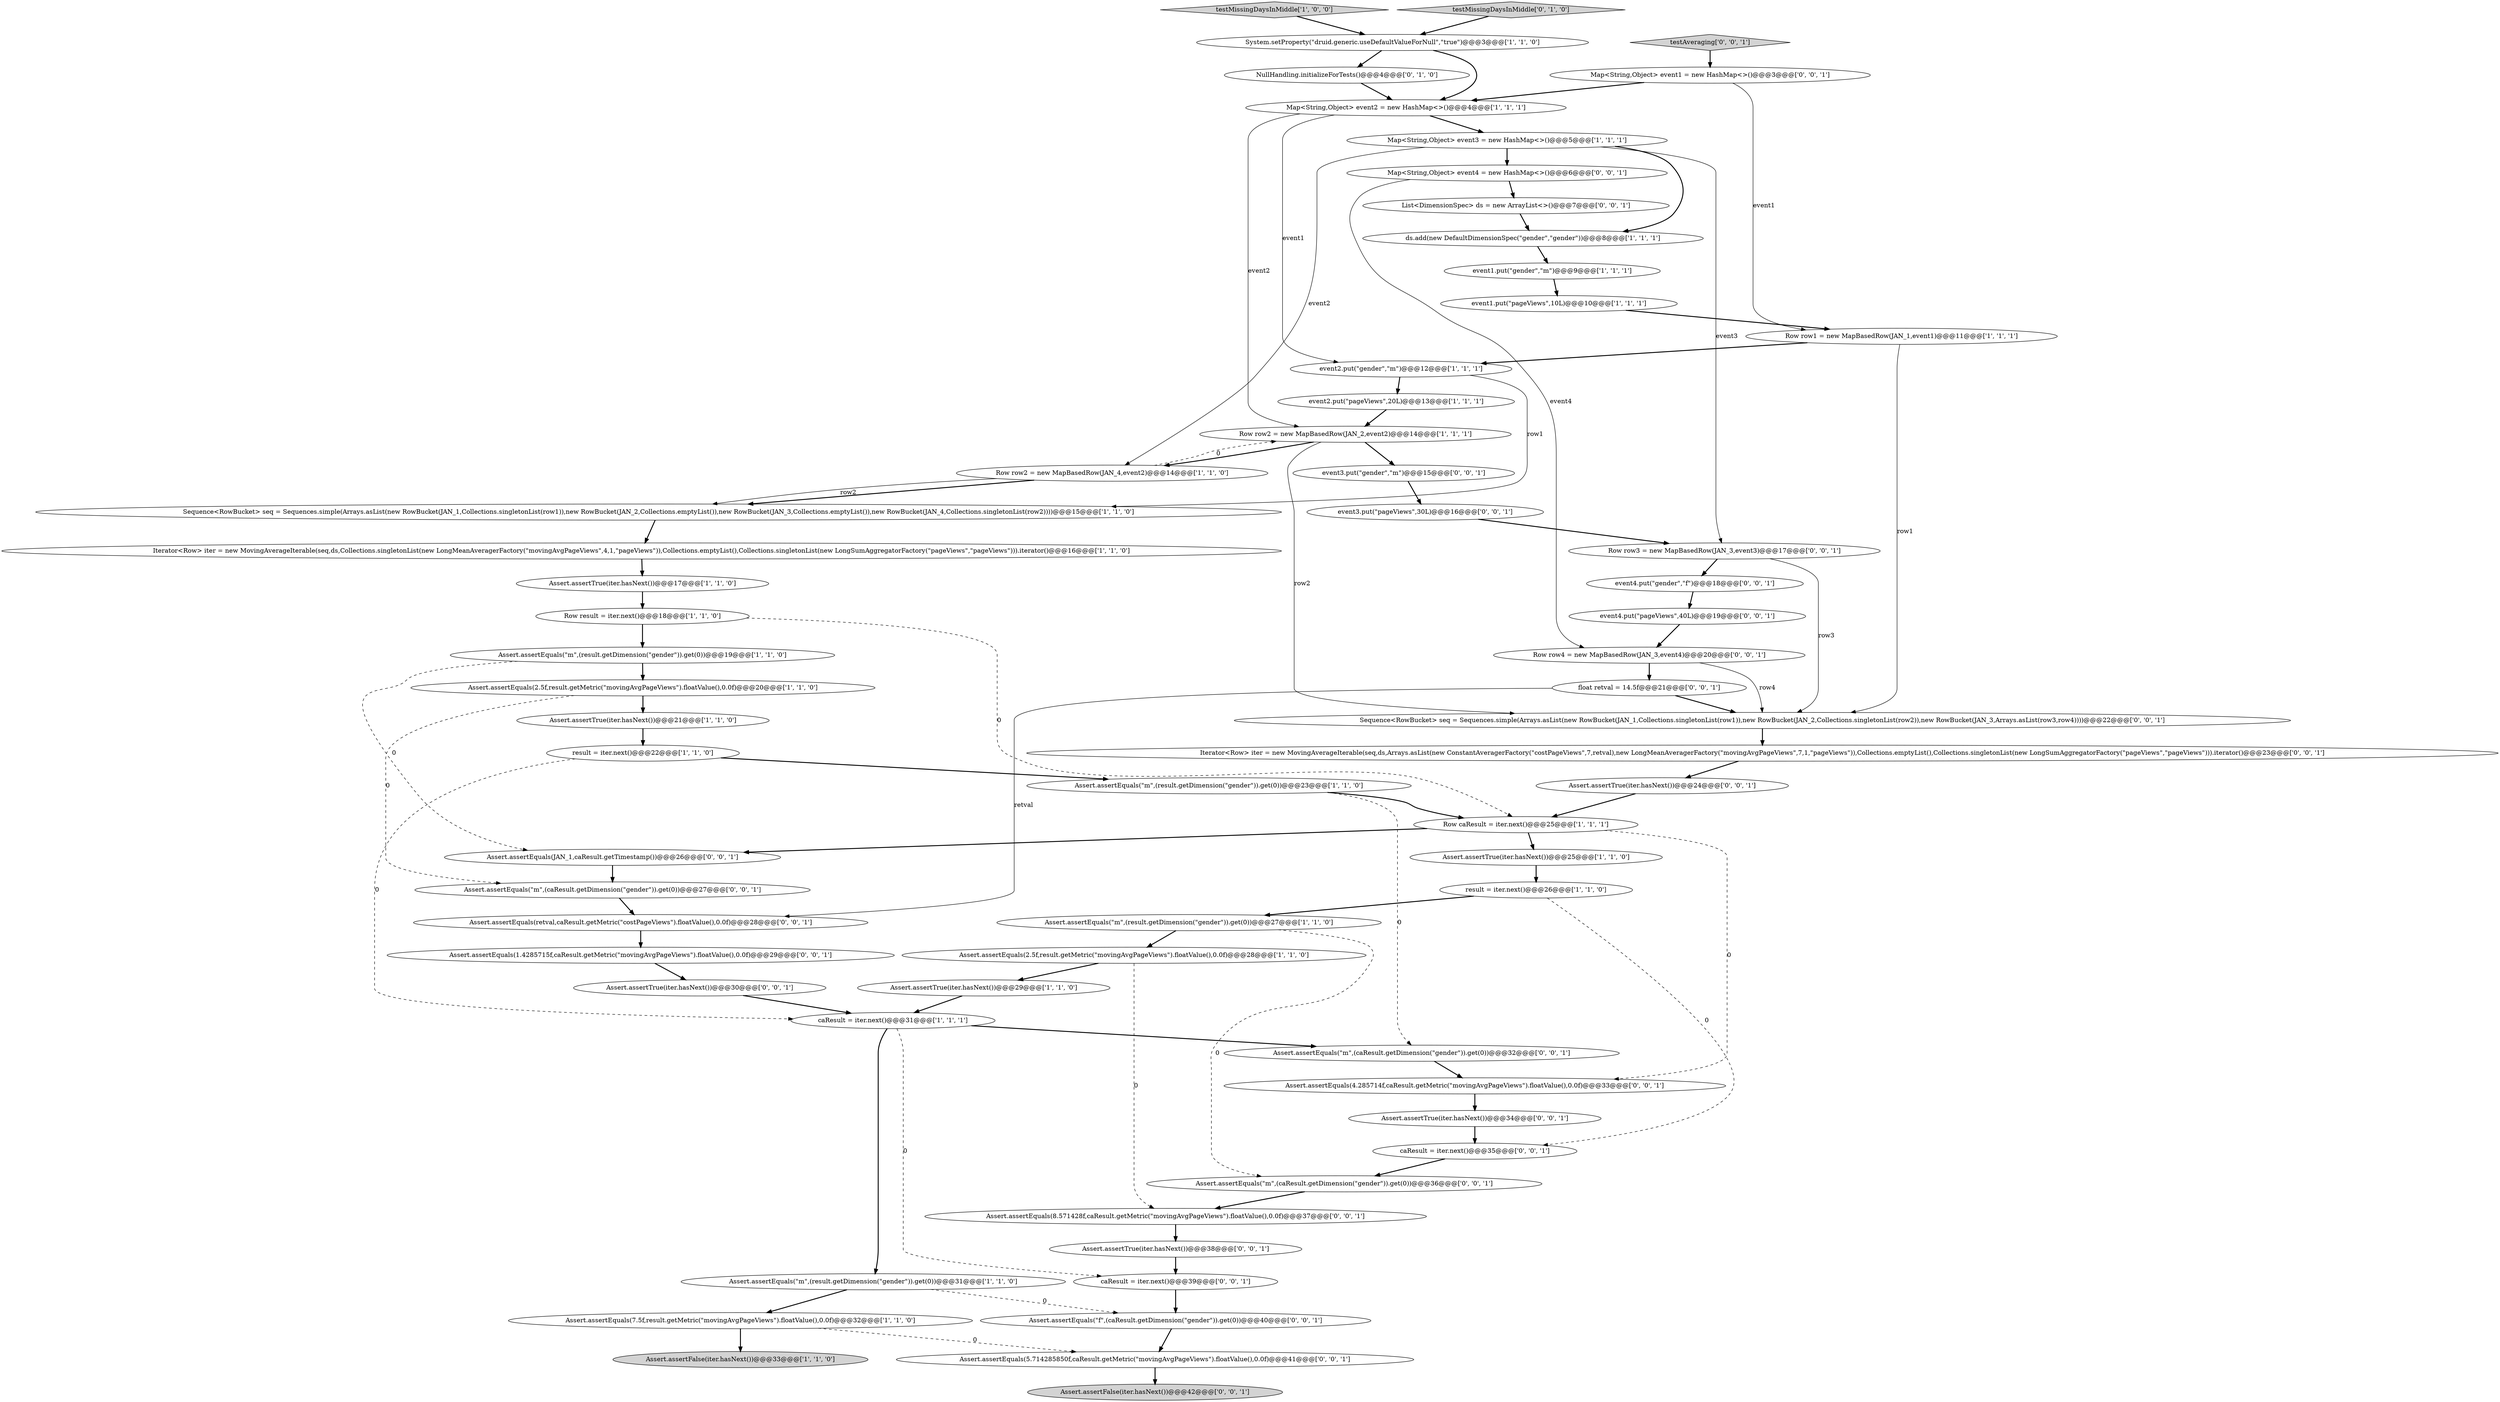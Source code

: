 digraph {
54 [style = filled, label = "testAveraging['0', '0', '1']", fillcolor = lightgray, shape = diamond image = "AAA0AAABBB3BBB"];
2 [style = filled, label = "Assert.assertTrue(iter.hasNext())@@@29@@@['1', '1', '0']", fillcolor = white, shape = ellipse image = "AAA0AAABBB1BBB"];
18 [style = filled, label = "Assert.assertEquals(7.5f,result.getMetric(\"movingAvgPageViews\").floatValue(),0.0f)@@@32@@@['1', '1', '0']", fillcolor = white, shape = ellipse image = "AAA0AAABBB1BBB"];
43 [style = filled, label = "Assert.assertTrue(iter.hasNext())@@@38@@@['0', '0', '1']", fillcolor = white, shape = ellipse image = "AAA0AAABBB3BBB"];
49 [style = filled, label = "event3.put(\"gender\",\"m\")@@@15@@@['0', '0', '1']", fillcolor = white, shape = ellipse image = "AAA0AAABBB3BBB"];
57 [style = filled, label = "Assert.assertEquals(8.571428f,caResult.getMetric(\"movingAvgPageViews\").floatValue(),0.0f)@@@37@@@['0', '0', '1']", fillcolor = white, shape = ellipse image = "AAA0AAABBB3BBB"];
12 [style = filled, label = "Assert.assertEquals(\"m\",(result.getDimension(\"gender\")).get(0))@@@31@@@['1', '1', '0']", fillcolor = white, shape = ellipse image = "AAA0AAABBB1BBB"];
45 [style = filled, label = "Assert.assertTrue(iter.hasNext())@@@30@@@['0', '0', '1']", fillcolor = white, shape = ellipse image = "AAA0AAABBB3BBB"];
21 [style = filled, label = "Assert.assertFalse(iter.hasNext())@@@33@@@['1', '1', '0']", fillcolor = lightgray, shape = ellipse image = "AAA0AAABBB1BBB"];
38 [style = filled, label = "Assert.assertEquals(\"m\",(caResult.getDimension(\"gender\")).get(0))@@@27@@@['0', '0', '1']", fillcolor = white, shape = ellipse image = "AAA0AAABBB3BBB"];
31 [style = filled, label = "NullHandling.initializeForTests()@@@4@@@['0', '1', '0']", fillcolor = white, shape = ellipse image = "AAA1AAABBB2BBB"];
7 [style = filled, label = "Map<String,Object> event3 = new HashMap<>()@@@5@@@['1', '1', '1']", fillcolor = white, shape = ellipse image = "AAA0AAABBB1BBB"];
6 [style = filled, label = "Assert.assertEquals(2.5f,result.getMetric(\"movingAvgPageViews\").floatValue(),0.0f)@@@28@@@['1', '1', '0']", fillcolor = white, shape = ellipse image = "AAA0AAABBB1BBB"];
53 [style = filled, label = "event4.put(\"pageViews\",40L)@@@19@@@['0', '0', '1']", fillcolor = white, shape = ellipse image = "AAA0AAABBB3BBB"];
0 [style = filled, label = "Row row2 = new MapBasedRow(JAN_2,event2)@@@14@@@['1', '1', '1']", fillcolor = white, shape = ellipse image = "AAA0AAABBB1BBB"];
42 [style = filled, label = "Assert.assertEquals(4.285714f,caResult.getMetric(\"movingAvgPageViews\").floatValue(),0.0f)@@@33@@@['0', '0', '1']", fillcolor = white, shape = ellipse image = "AAA0AAABBB3BBB"];
15 [style = filled, label = "event1.put(\"gender\",\"m\")@@@9@@@['1', '1', '1']", fillcolor = white, shape = ellipse image = "AAA0AAABBB1BBB"];
51 [style = filled, label = "caResult = iter.next()@@@35@@@['0', '0', '1']", fillcolor = white, shape = ellipse image = "AAA0AAABBB3BBB"];
58 [style = filled, label = "Iterator<Row> iter = new MovingAverageIterable(seq,ds,Arrays.asList(new ConstantAveragerFactory(\"costPageViews\",7,retval),new LongMeanAveragerFactory(\"movingAvgPageViews\",7,1,\"pageViews\")),Collections.emptyList(),Collections.singletonList(new LongSumAggregatorFactory(\"pageViews\",\"pageViews\"))).iterator()@@@23@@@['0', '0', '1']", fillcolor = white, shape = ellipse image = "AAA0AAABBB3BBB"];
37 [style = filled, label = "List<DimensionSpec> ds = new ArrayList<>()@@@7@@@['0', '0', '1']", fillcolor = white, shape = ellipse image = "AAA0AAABBB3BBB"];
4 [style = filled, label = "Assert.assertTrue(iter.hasNext())@@@25@@@['1', '1', '0']", fillcolor = white, shape = ellipse image = "AAA0AAABBB1BBB"];
61 [style = filled, label = "Assert.assertEquals(\"m\",(caResult.getDimension(\"gender\")).get(0))@@@32@@@['0', '0', '1']", fillcolor = white, shape = ellipse image = "AAA0AAABBB3BBB"];
5 [style = filled, label = "System.setProperty(\"druid.generic.useDefaultValueForNull\",\"true\")@@@3@@@['1', '1', '0']", fillcolor = white, shape = ellipse image = "AAA0AAABBB1BBB"];
22 [style = filled, label = "Assert.assertEquals(\"m\",(result.getDimension(\"gender\")).get(0))@@@23@@@['1', '1', '0']", fillcolor = white, shape = ellipse image = "AAA0AAABBB1BBB"];
13 [style = filled, label = "Assert.assertEquals(\"m\",(result.getDimension(\"gender\")).get(0))@@@19@@@['1', '1', '0']", fillcolor = white, shape = ellipse image = "AAA0AAABBB1BBB"];
27 [style = filled, label = "event2.put(\"pageViews\",20L)@@@13@@@['1', '1', '1']", fillcolor = white, shape = ellipse image = "AAA0AAABBB1BBB"];
60 [style = filled, label = "event3.put(\"pageViews\",30L)@@@16@@@['0', '0', '1']", fillcolor = white, shape = ellipse image = "AAA0AAABBB3BBB"];
33 [style = filled, label = "Assert.assertFalse(iter.hasNext())@@@42@@@['0', '0', '1']", fillcolor = lightgray, shape = ellipse image = "AAA0AAABBB3BBB"];
29 [style = filled, label = "testMissingDaysInMiddle['1', '0', '0']", fillcolor = lightgray, shape = diamond image = "AAA0AAABBB1BBB"];
59 [style = filled, label = "Assert.assertEquals(\"f\",(caResult.getDimension(\"gender\")).get(0))@@@40@@@['0', '0', '1']", fillcolor = white, shape = ellipse image = "AAA0AAABBB3BBB"];
30 [style = filled, label = "Map<String,Object> event2 = new HashMap<>()@@@4@@@['1', '1', '1']", fillcolor = white, shape = ellipse image = "AAA0AAABBB1BBB"];
23 [style = filled, label = "Iterator<Row> iter = new MovingAverageIterable(seq,ds,Collections.singletonList(new LongMeanAveragerFactory(\"movingAvgPageViews\",4,1,\"pageViews\")),Collections.emptyList(),Collections.singletonList(new LongSumAggregatorFactory(\"pageViews\",\"pageViews\"))).iterator()@@@16@@@['1', '1', '0']", fillcolor = white, shape = ellipse image = "AAA0AAABBB1BBB"];
40 [style = filled, label = "Row row4 = new MapBasedRow(JAN_3,event4)@@@20@@@['0', '0', '1']", fillcolor = white, shape = ellipse image = "AAA0AAABBB3BBB"];
3 [style = filled, label = "ds.add(new DefaultDimensionSpec(\"gender\",\"gender\"))@@@8@@@['1', '1', '1']", fillcolor = white, shape = ellipse image = "AAA0AAABBB1BBB"];
1 [style = filled, label = "Row result = iter.next()@@@18@@@['1', '1', '0']", fillcolor = white, shape = ellipse image = "AAA0AAABBB1BBB"];
28 [style = filled, label = "result = iter.next()@@@26@@@['1', '1', '0']", fillcolor = white, shape = ellipse image = "AAA0AAABBB1BBB"];
17 [style = filled, label = "Assert.assertEquals(2.5f,result.getMetric(\"movingAvgPageViews\").floatValue(),0.0f)@@@20@@@['1', '1', '0']", fillcolor = white, shape = ellipse image = "AAA0AAABBB1BBB"];
47 [style = filled, label = "Assert.assertEquals(retval,caResult.getMetric(\"costPageViews\").floatValue(),0.0f)@@@28@@@['0', '0', '1']", fillcolor = white, shape = ellipse image = "AAA0AAABBB3BBB"];
39 [style = filled, label = "Map<String,Object> event4 = new HashMap<>()@@@6@@@['0', '0', '1']", fillcolor = white, shape = ellipse image = "AAA0AAABBB3BBB"];
50 [style = filled, label = "Assert.assertEquals(1.4285715f,caResult.getMetric(\"movingAvgPageViews\").floatValue(),0.0f)@@@29@@@['0', '0', '1']", fillcolor = white, shape = ellipse image = "AAA0AAABBB3BBB"];
48 [style = filled, label = "Sequence<RowBucket> seq = Sequences.simple(Arrays.asList(new RowBucket(JAN_1,Collections.singletonList(row1)),new RowBucket(JAN_2,Collections.singletonList(row2)),new RowBucket(JAN_3,Arrays.asList(row3,row4))))@@@22@@@['0', '0', '1']", fillcolor = white, shape = ellipse image = "AAA0AAABBB3BBB"];
55 [style = filled, label = "Assert.assertEquals(JAN_1,caResult.getTimestamp())@@@26@@@['0', '0', '1']", fillcolor = white, shape = ellipse image = "AAA0AAABBB3BBB"];
9 [style = filled, label = "Row caResult = iter.next()@@@25@@@['1', '1', '1']", fillcolor = white, shape = ellipse image = "AAA0AAABBB1BBB"];
41 [style = filled, label = "float retval = 14.5f@@@21@@@['0', '0', '1']", fillcolor = white, shape = ellipse image = "AAA0AAABBB3BBB"];
26 [style = filled, label = "event1.put(\"pageViews\",10L)@@@10@@@['1', '1', '1']", fillcolor = white, shape = ellipse image = "AAA0AAABBB1BBB"];
19 [style = filled, label = "event2.put(\"gender\",\"m\")@@@12@@@['1', '1', '1']", fillcolor = white, shape = ellipse image = "AAA0AAABBB1BBB"];
25 [style = filled, label = "caResult = iter.next()@@@31@@@['1', '1', '1']", fillcolor = white, shape = ellipse image = "AAA0AAABBB1BBB"];
36 [style = filled, label = "Assert.assertEquals(5.714285850f,caResult.getMetric(\"movingAvgPageViews\").floatValue(),0.0f)@@@41@@@['0', '0', '1']", fillcolor = white, shape = ellipse image = "AAA0AAABBB3BBB"];
46 [style = filled, label = "Assert.assertEquals(\"m\",(caResult.getDimension(\"gender\")).get(0))@@@36@@@['0', '0', '1']", fillcolor = white, shape = ellipse image = "AAA0AAABBB3BBB"];
20 [style = filled, label = "result = iter.next()@@@22@@@['1', '1', '0']", fillcolor = white, shape = ellipse image = "AAA0AAABBB1BBB"];
62 [style = filled, label = "caResult = iter.next()@@@39@@@['0', '0', '1']", fillcolor = white, shape = ellipse image = "AAA0AAABBB3BBB"];
8 [style = filled, label = "Row row2 = new MapBasedRow(JAN_4,event2)@@@14@@@['1', '1', '0']", fillcolor = white, shape = ellipse image = "AAA0AAABBB1BBB"];
32 [style = filled, label = "testMissingDaysInMiddle['0', '1', '0']", fillcolor = lightgray, shape = diamond image = "AAA0AAABBB2BBB"];
14 [style = filled, label = "Sequence<RowBucket> seq = Sequences.simple(Arrays.asList(new RowBucket(JAN_1,Collections.singletonList(row1)),new RowBucket(JAN_2,Collections.emptyList()),new RowBucket(JAN_3,Collections.emptyList()),new RowBucket(JAN_4,Collections.singletonList(row2))))@@@15@@@['1', '1', '0']", fillcolor = white, shape = ellipse image = "AAA0AAABBB1BBB"];
34 [style = filled, label = "Row row3 = new MapBasedRow(JAN_3,event3)@@@17@@@['0', '0', '1']", fillcolor = white, shape = ellipse image = "AAA0AAABBB3BBB"];
52 [style = filled, label = "Assert.assertTrue(iter.hasNext())@@@34@@@['0', '0', '1']", fillcolor = white, shape = ellipse image = "AAA0AAABBB3BBB"];
10 [style = filled, label = "Assert.assertTrue(iter.hasNext())@@@21@@@['1', '1', '0']", fillcolor = white, shape = ellipse image = "AAA0AAABBB1BBB"];
16 [style = filled, label = "Assert.assertEquals(\"m\",(result.getDimension(\"gender\")).get(0))@@@27@@@['1', '1', '0']", fillcolor = white, shape = ellipse image = "AAA0AAABBB1BBB"];
56 [style = filled, label = "event4.put(\"gender\",\"f\")@@@18@@@['0', '0', '1']", fillcolor = white, shape = ellipse image = "AAA0AAABBB3BBB"];
11 [style = filled, label = "Row row1 = new MapBasedRow(JAN_1,event1)@@@11@@@['1', '1', '1']", fillcolor = white, shape = ellipse image = "AAA0AAABBB1BBB"];
24 [style = filled, label = "Assert.assertTrue(iter.hasNext())@@@17@@@['1', '1', '0']", fillcolor = white, shape = ellipse image = "AAA0AAABBB1BBB"];
35 [style = filled, label = "Assert.assertTrue(iter.hasNext())@@@24@@@['0', '0', '1']", fillcolor = white, shape = ellipse image = "AAA0AAABBB3BBB"];
44 [style = filled, label = "Map<String,Object> event1 = new HashMap<>()@@@3@@@['0', '0', '1']", fillcolor = white, shape = ellipse image = "AAA0AAABBB3BBB"];
25->61 [style = bold, label=""];
8->14 [style = bold, label=""];
38->47 [style = bold, label=""];
28->16 [style = bold, label=""];
49->60 [style = bold, label=""];
56->53 [style = bold, label=""];
22->61 [style = dashed, label="0"];
30->0 [style = solid, label="event2"];
0->8 [style = bold, label=""];
25->12 [style = bold, label=""];
6->2 [style = bold, label=""];
19->27 [style = bold, label=""];
18->36 [style = dashed, label="0"];
0->49 [style = bold, label=""];
39->40 [style = solid, label="event4"];
30->7 [style = bold, label=""];
15->26 [style = bold, label=""];
6->57 [style = dashed, label="0"];
44->30 [style = bold, label=""];
16->6 [style = bold, label=""];
18->21 [style = bold, label=""];
51->46 [style = bold, label=""];
39->37 [style = bold, label=""];
34->56 [style = bold, label=""];
55->38 [style = bold, label=""];
41->47 [style = solid, label="retval"];
9->55 [style = bold, label=""];
62->59 [style = bold, label=""];
7->34 [style = solid, label="event3"];
53->40 [style = bold, label=""];
29->5 [style = bold, label=""];
34->48 [style = solid, label="row3"];
22->9 [style = bold, label=""];
0->48 [style = solid, label="row2"];
30->19 [style = solid, label="event1"];
5->31 [style = bold, label=""];
42->52 [style = bold, label=""];
52->51 [style = bold, label=""];
59->36 [style = bold, label=""];
7->39 [style = bold, label=""];
12->18 [style = bold, label=""];
25->62 [style = dashed, label="0"];
14->23 [style = bold, label=""];
37->3 [style = bold, label=""];
9->42 [style = dashed, label="0"];
35->9 [style = bold, label=""];
61->42 [style = bold, label=""];
58->35 [style = bold, label=""];
1->13 [style = bold, label=""];
10->20 [style = bold, label=""];
44->11 [style = solid, label="event1"];
11->48 [style = solid, label="row1"];
9->4 [style = bold, label=""];
13->17 [style = bold, label=""];
1->9 [style = dashed, label="0"];
20->22 [style = bold, label=""];
48->58 [style = bold, label=""];
24->1 [style = bold, label=""];
7->3 [style = bold, label=""];
7->8 [style = solid, label="event2"];
40->48 [style = solid, label="row4"];
40->41 [style = bold, label=""];
17->38 [style = dashed, label="0"];
26->11 [style = bold, label=""];
11->19 [style = bold, label=""];
16->46 [style = dashed, label="0"];
36->33 [style = bold, label=""];
19->14 [style = solid, label="row1"];
31->30 [style = bold, label=""];
50->45 [style = bold, label=""];
12->59 [style = dashed, label="0"];
57->43 [style = bold, label=""];
13->55 [style = dashed, label="0"];
8->0 [style = dashed, label="0"];
46->57 [style = bold, label=""];
20->25 [style = dashed, label="0"];
23->24 [style = bold, label=""];
32->5 [style = bold, label=""];
27->0 [style = bold, label=""];
41->48 [style = bold, label=""];
2->25 [style = bold, label=""];
54->44 [style = bold, label=""];
4->28 [style = bold, label=""];
47->50 [style = bold, label=""];
5->30 [style = bold, label=""];
60->34 [style = bold, label=""];
8->14 [style = solid, label="row2"];
28->51 [style = dashed, label="0"];
3->15 [style = bold, label=""];
43->62 [style = bold, label=""];
45->25 [style = bold, label=""];
17->10 [style = bold, label=""];
}
